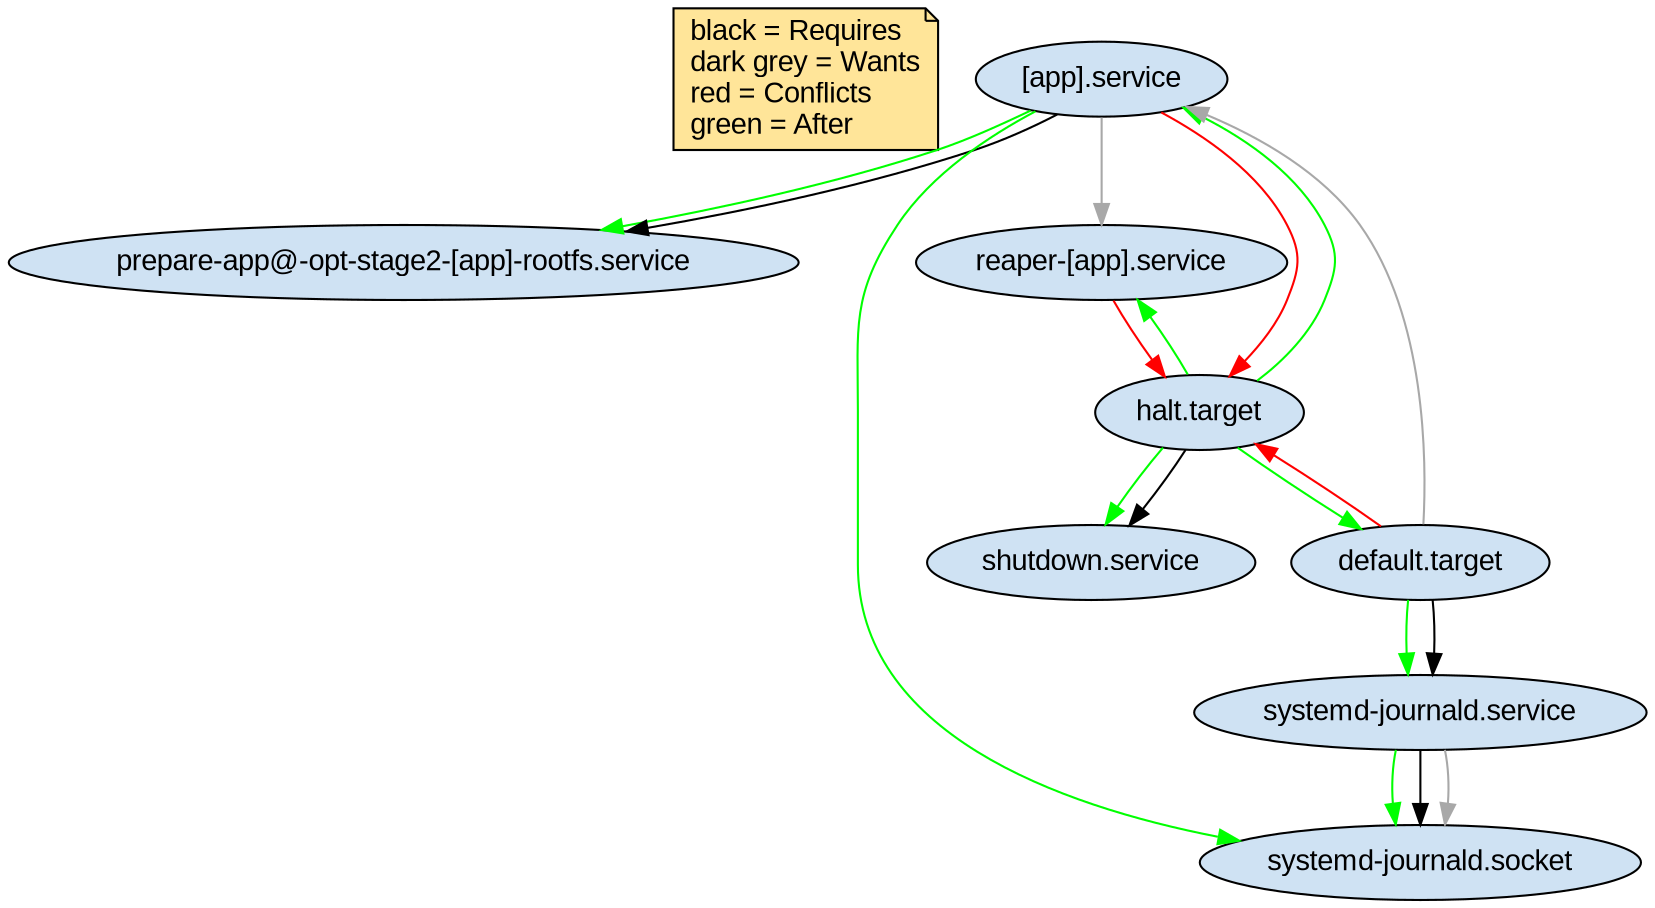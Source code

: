 digraph systemd {
    node [fontname = "Arial", fillcolor="#CFE2F3", style="filled"];

    {
        notes [
            shape="note",
            label=<
black = Requires<BR ALIGN="LEFT"/>
dark grey = Wants<BR ALIGN="LEFT"/>
red = Conflicts<BR ALIGN="LEFT"/>
green = After<BR ALIGN="LEFT"/>
>
        ]
    }

    "notes" [fillcolor="#FFE599"];

	"[app].service"->"prepare-app@-opt-stage2-[app]-rootfs.service" [color="green"];
	"[app].service"->"systemd-journald.socket" [color="green"];
	"[app].service"->"prepare-app@-opt-stage2-[app]-rootfs.service" [color="black"];
	"[app].service"->"reaper-[app].service" [color="grey66"];
	"[app].service"->"halt.target" [color="red"];

	"default.target"->"systemd-journald.service" [color="green"];
	"default.target"->"systemd-journald.service" [color="black"];
	"default.target"->"[app].service" [color="grey66"];
	"default.target"->"halt.target" [color="red"];

	"reaper-[app].service"->"halt.target" [color="red"];

	"systemd-journald.service"->"systemd-journald.socket" [color="green"];
	"systemd-journald.service"->"systemd-journald.socket" [color="black"];
	"systemd-journald.service"->"systemd-journald.socket" [color="grey66"];

	"halt.target"->"shutdown.service" [color="green"];
	"halt.target"->"shutdown.service" [color="black"];
	"halt.target"->"default.target" [color="green"];
    // [app] dependencies
    "halt.target"->"reaper-[app].service" [color="green"];
	"halt.target"->"[app].service" [color="green"];
}
